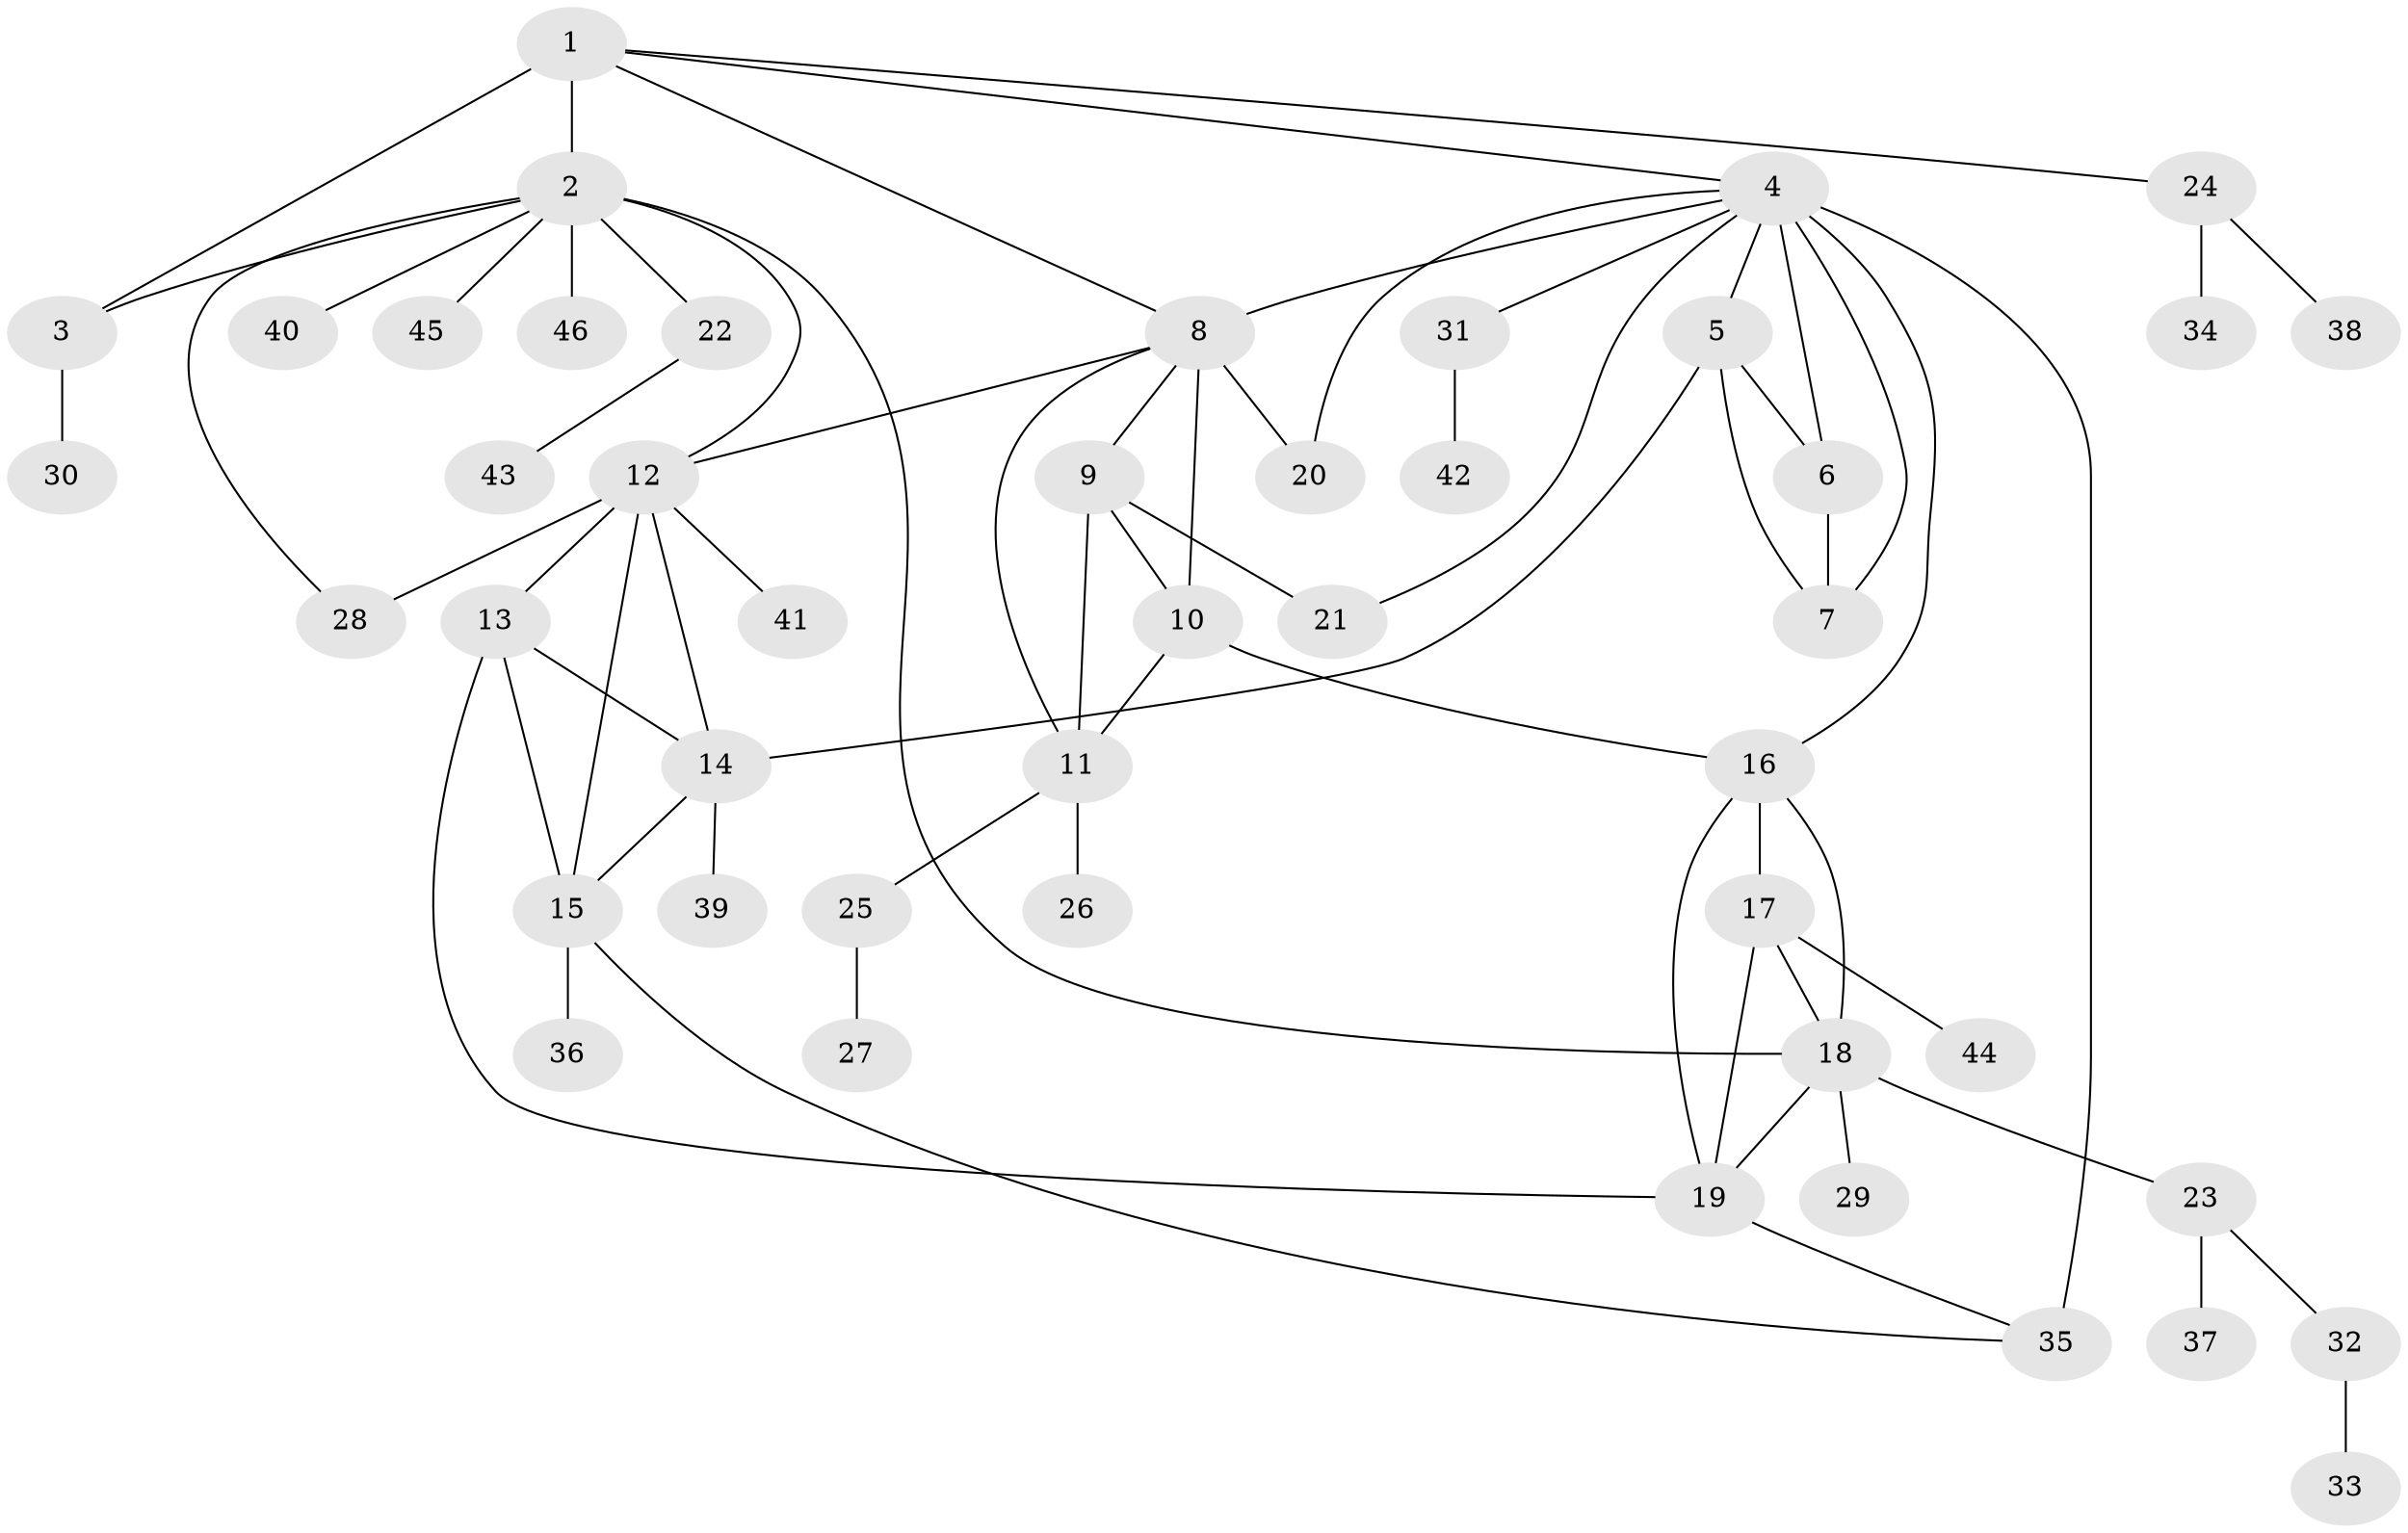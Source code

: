 // original degree distribution, {6: 0.06521739130434782, 11: 0.021739130434782608, 3: 0.06521739130434782, 5: 0.06521739130434782, 13: 0.010869565217391304, 4: 0.03260869565217391, 7: 0.010869565217391304, 10: 0.010869565217391304, 8: 0.010869565217391304, 2: 0.14130434782608695, 1: 0.5652173913043478}
// Generated by graph-tools (version 1.1) at 2025/52/03/04/25 22:52:07]
// undirected, 46 vertices, 69 edges
graph export_dot {
  node [color=gray90,style=filled];
  1;
  2;
  3;
  4;
  5;
  6;
  7;
  8;
  9;
  10;
  11;
  12;
  13;
  14;
  15;
  16;
  17;
  18;
  19;
  20;
  21;
  22;
  23;
  24;
  25;
  26;
  27;
  28;
  29;
  30;
  31;
  32;
  33;
  34;
  35;
  36;
  37;
  38;
  39;
  40;
  41;
  42;
  43;
  44;
  45;
  46;
  1 -- 2 [weight=2.0];
  1 -- 3 [weight=2.0];
  1 -- 4 [weight=1.0];
  1 -- 8 [weight=1.0];
  1 -- 24 [weight=1.0];
  2 -- 3 [weight=1.0];
  2 -- 12 [weight=1.0];
  2 -- 18 [weight=1.0];
  2 -- 22 [weight=1.0];
  2 -- 28 [weight=1.0];
  2 -- 40 [weight=1.0];
  2 -- 45 [weight=1.0];
  2 -- 46 [weight=1.0];
  3 -- 30 [weight=1.0];
  4 -- 5 [weight=1.0];
  4 -- 6 [weight=1.0];
  4 -- 7 [weight=1.0];
  4 -- 8 [weight=1.0];
  4 -- 16 [weight=1.0];
  4 -- 20 [weight=1.0];
  4 -- 21 [weight=1.0];
  4 -- 31 [weight=1.0];
  4 -- 35 [weight=3.0];
  5 -- 6 [weight=2.0];
  5 -- 7 [weight=1.0];
  5 -- 14 [weight=1.0];
  6 -- 7 [weight=1.0];
  8 -- 9 [weight=1.0];
  8 -- 10 [weight=1.0];
  8 -- 11 [weight=1.0];
  8 -- 12 [weight=1.0];
  8 -- 20 [weight=3.0];
  9 -- 10 [weight=1.0];
  9 -- 11 [weight=1.0];
  9 -- 21 [weight=2.0];
  10 -- 11 [weight=1.0];
  10 -- 16 [weight=1.0];
  11 -- 25 [weight=1.0];
  11 -- 26 [weight=6.0];
  12 -- 13 [weight=1.0];
  12 -- 14 [weight=1.0];
  12 -- 15 [weight=1.0];
  12 -- 28 [weight=3.0];
  12 -- 41 [weight=1.0];
  13 -- 14 [weight=1.0];
  13 -- 15 [weight=1.0];
  13 -- 19 [weight=1.0];
  14 -- 15 [weight=1.0];
  14 -- 39 [weight=1.0];
  15 -- 35 [weight=1.0];
  15 -- 36 [weight=1.0];
  16 -- 17 [weight=1.0];
  16 -- 18 [weight=1.0];
  16 -- 19 [weight=1.0];
  17 -- 18 [weight=1.0];
  17 -- 19 [weight=1.0];
  17 -- 44 [weight=1.0];
  18 -- 19 [weight=1.0];
  18 -- 23 [weight=2.0];
  18 -- 29 [weight=1.0];
  19 -- 35 [weight=1.0];
  22 -- 43 [weight=1.0];
  23 -- 32 [weight=1.0];
  23 -- 37 [weight=1.0];
  24 -- 34 [weight=1.0];
  24 -- 38 [weight=1.0];
  25 -- 27 [weight=1.0];
  31 -- 42 [weight=1.0];
  32 -- 33 [weight=1.0];
}
